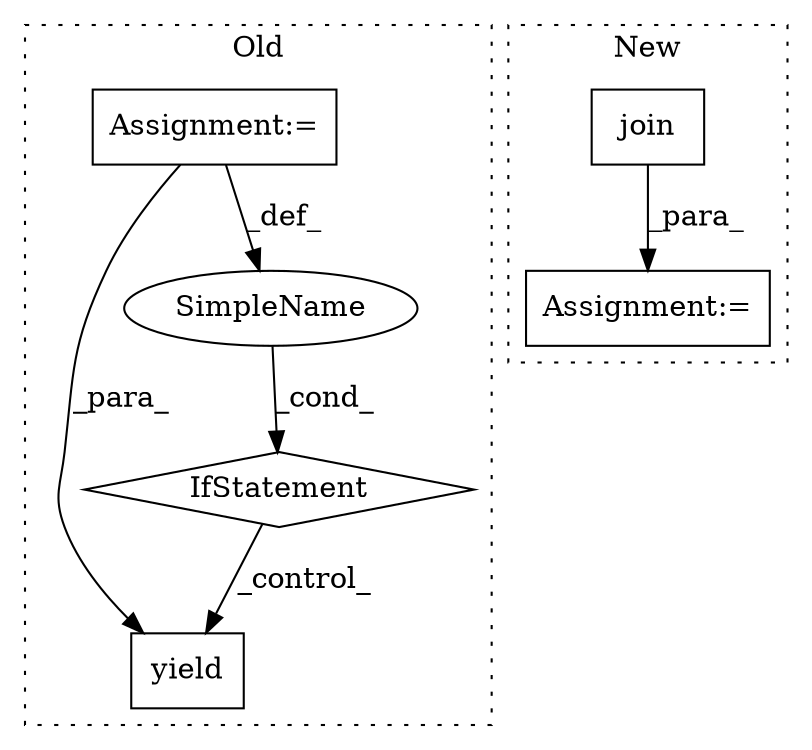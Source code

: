 digraph G {
subgraph cluster0 {
1 [label="yield" a="112" s="2554" l="7" shape="box"];
4 [label="IfStatement" a="25" s="2456,2507" l="4,2" shape="diamond"];
5 [label="SimpleName" a="42" s="" l="" shape="ellipse"];
6 [label="Assignment:=" a="7" s="2398" l="1" shape="box"];
label = "Old";
style="dotted";
}
subgraph cluster1 {
2 [label="join" a="32" s="2636,2658" l="5,1" shape="box"];
3 [label="Assignment:=" a="7" s="2544,2665" l="65,2" shape="box"];
label = "New";
style="dotted";
}
2 -> 3 [label="_para_"];
4 -> 1 [label="_control_"];
5 -> 4 [label="_cond_"];
6 -> 1 [label="_para_"];
6 -> 5 [label="_def_"];
}